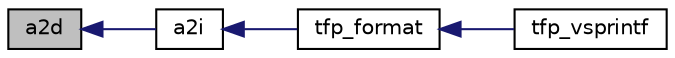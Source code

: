 digraph "a2d"
{
 // INTERACTIVE_SVG=YES
  edge [fontname="Helvetica",fontsize="10",labelfontname="Helvetica",labelfontsize="10"];
  node [fontname="Helvetica",fontsize="10",shape=record];
  rankdir="LR";
  Node1 [label="a2d",height=0.2,width=0.4,color="black", fillcolor="grey75", style="filled", fontcolor="black"];
  Node1 -> Node2 [dir="back",color="midnightblue",fontsize="10",style="solid"];
  Node2 [label="a2i",height=0.2,width=0.4,color="black", fillcolor="white", style="filled",URL="$d1/dc6/a00037.html#aeadd3398ed3a27d05fd6638133feb559"];
  Node2 -> Node3 [dir="back",color="midnightblue",fontsize="10",style="solid"];
  Node3 [label="tfp_format",height=0.2,width=0.4,color="black", fillcolor="white", style="filled",URL="$d1/dc6/a00037.html#a2e6857db4b5af96ebbfa61da86245dc5"];
  Node3 -> Node4 [dir="back",color="midnightblue",fontsize="10",style="solid"];
  Node4 [label="tfp_vsprintf",height=0.2,width=0.4,color="black", fillcolor="white", style="filled",URL="$d1/dc6/a00037.html#aa8dfc5ac91747032198002a008a6aa46"];
}

